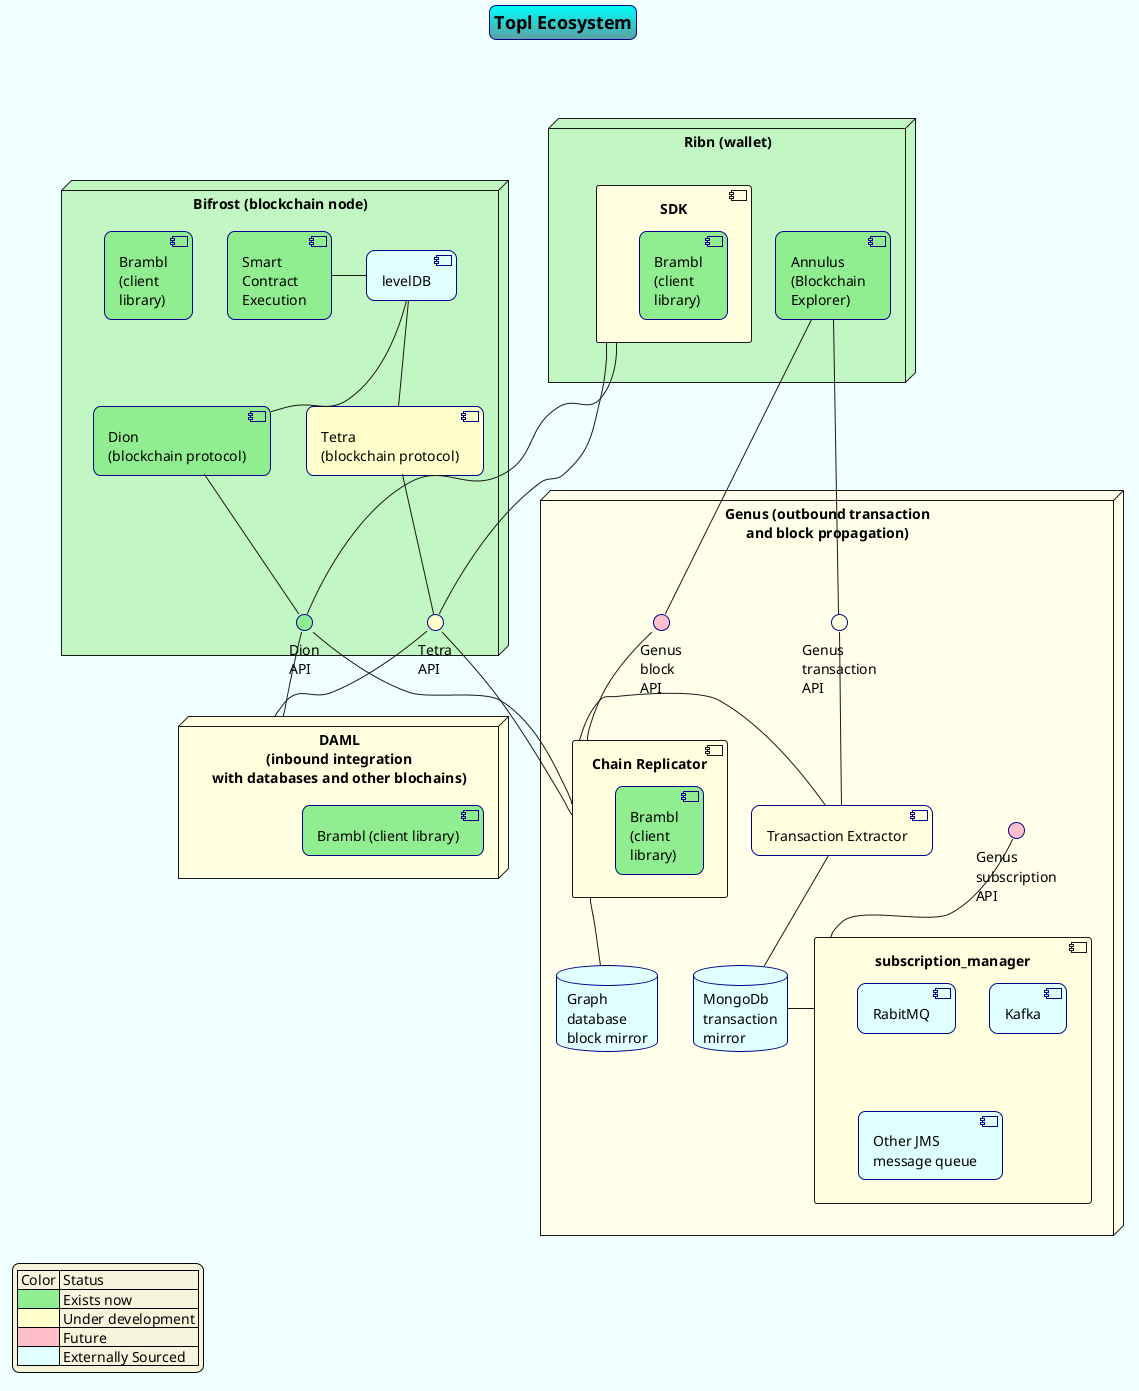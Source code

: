 @startuml
skinparam backgroundcolor #f0ffff
skinparam titleBorderRoundCorner 15
skinparam titleBorderThickness 1
skinparam titleBorderColor DarkBlue
skinparam titleBackgroundColor Aqua-CadetBlue
skinparam titleFontSize 18
skinparam legendBackgroundColor Beige

title Topl Ecosystem
node "Bifrost (blockchain node)" as bifrost %lighten("LightGreen", 15) {
  component "Smart\nContract\nExecution" as execution #lightgreen
  component "Tetra\n(blockchain protocol)" as tetra #business
  component "Dion\n(blockchain protocol)" as dion #lightgreen

  interface "Dion\nAPI" as dion_api #lightgreen
  interface "Tetra\nAPI" as tetra_api #business

  component "levelDB" as ledger #LightCyan

  component "Brambl\n(client\nlibrary)" as b1 #lightgreen
  ledger -- dion
  ledger -- tetra
  ledger - execution
}

node "Ribn (wallet)" as ribn %lighten("LightGreen", 15) {
  component "Annulus\n(Blockchain\nExplorer)" as annulus #lightgreen

  component SDK #LightYellow {
    component "Brambl\n(client\nlibrary)" as b2 #lightgreen
  }
}

SDK - dion_api
SDK - tetra_api
ribn -[hidden] bifrost

node "DAML\n(inbound integration\nwith databases and other blochains)" as DAML #LightYellow {
  component "Brambl (client library)" as b3 #lightgreen
}
dion_api -- DAML
tetra_api -- DAML

dion -- dion_api
tetra -- tetra_api

node "Genus (outbound transaction\nand block propagation)" as Genus %lighten("LightYellow", 2) {
  component "Chain Replicator" as replicator #LightYellow {
    component "Brambl\n(client\nlibrary)" as b4 #lightgreen
  }
  component "Transaction Extractor" as extractor #LightYellow
  interface "Genus\nsubscription\nAPI" as subscription #pink
  interface "Genus\ntransaction\nAPI" as genus_api #LightYellow
  interface "Genus\nblock\nAPI" as block_api #pink
  database "MongoDb\ntransaction\nmirror" as MongoDb #LightCyan
  database "Graph\ndatabase\nblock mirror" as gdb #LightCyan
  component subscription_manager #LightYellow {
    component RabitMQ  #LightCyan
    component Kafka  #LightCyan
    component "Other JMS\nmessage queue"  #LightCyan
  }
  subscription -- subscription_manager
  replicator -- gdb
  replicator - extractor
  extractor -- MongoDb
  subscription_manager - MongoDb
}

dion_api -- replicator
tetra_api -- replicator

annulus -- genus_api
annulus -- block_api
block_api -- replicator
genus_api -- extractor
execution -[hidden] DAML

legend bottom left
  | Color | Status |
  | <#LightGreen>| Exists now |
  | <#business>| Under development |
  | <#pink> | Future |
  | <#lightCyan> | Externally Sourced |
end legend
@enduml